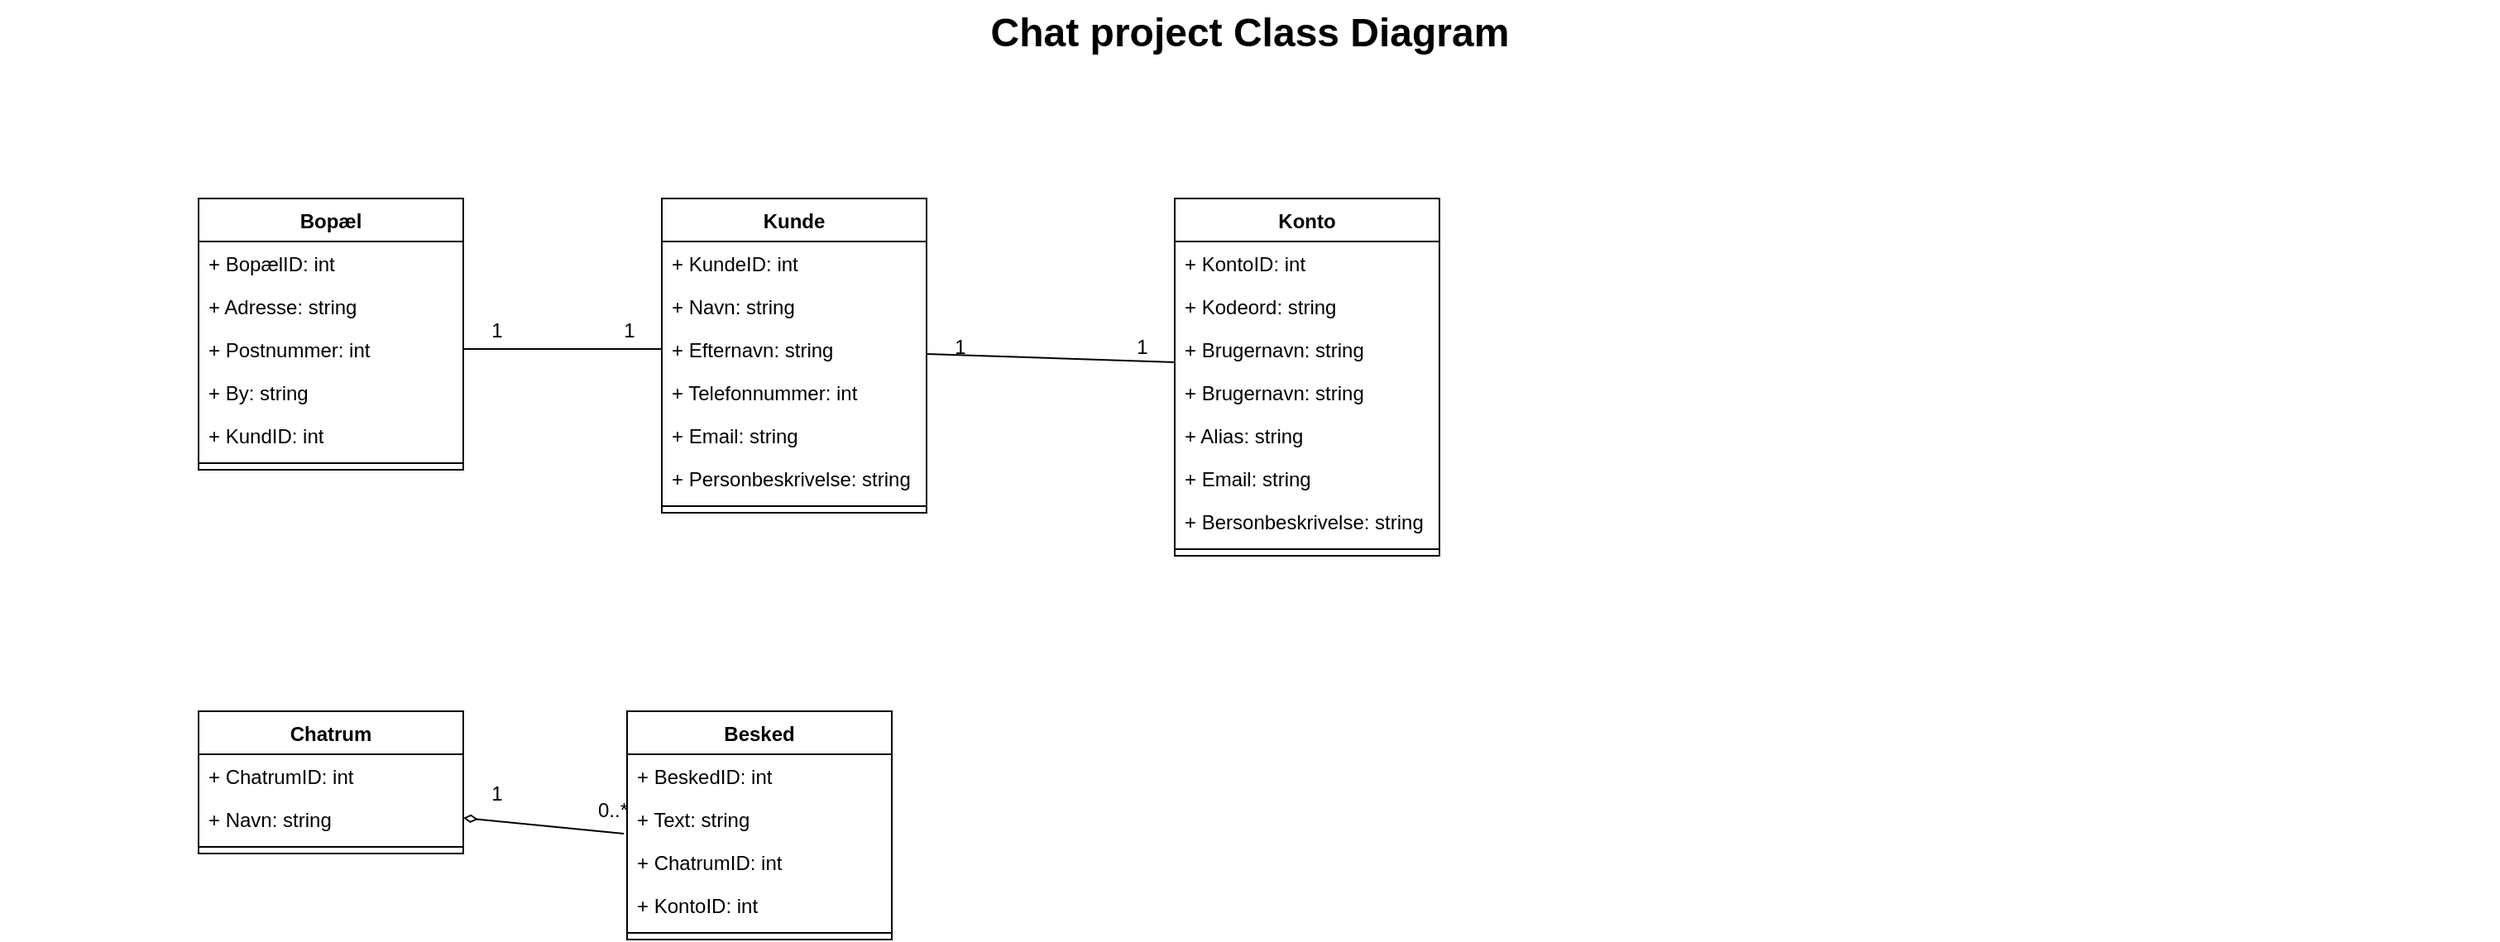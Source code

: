 <mxfile version="20.4.0" type="device"><diagram name="Page-1" id="929967ad-93f9-6ef4-fab6-5d389245f69c"><mxGraphModel dx="1422" dy="716" grid="1" gridSize="10" guides="1" tooltips="1" connect="1" arrows="1" fold="1" page="1" pageScale="1.5" pageWidth="1169" pageHeight="826" background="none" math="0" shadow="0"><root><mxCell id="0" style=";html=1;"/><mxCell id="1" style=";html=1;" parent="0"/><mxCell id="1672d66443f91eb5-23" value="Chat project Class Diagram" style="text;strokeColor=none;fillColor=none;html=1;fontSize=24;fontStyle=1;verticalAlign=middle;align=center;" parent="1" vertex="1"><mxGeometry x="120" y="40" width="1510" height="40" as="geometry"/></mxCell><mxCell id="joHFxWC40fPWA_KKgovf-5" value="Bopæl" style="swimlane;fontStyle=1;align=center;verticalAlign=top;childLayout=stackLayout;horizontal=1;startSize=26;horizontalStack=0;resizeParent=1;resizeParentMax=0;resizeLast=0;collapsible=1;marginBottom=0;" vertex="1" parent="1"><mxGeometry x="240" y="160" width="160" height="164" as="geometry"/></mxCell><mxCell id="joHFxWC40fPWA_KKgovf-9" value="+ BopælID: int" style="text;strokeColor=none;fillColor=none;align=left;verticalAlign=top;spacingLeft=4;spacingRight=4;overflow=hidden;rotatable=0;points=[[0,0.5],[1,0.5]];portConstraint=eastwest;" vertex="1" parent="joHFxWC40fPWA_KKgovf-5"><mxGeometry y="26" width="160" height="26" as="geometry"/></mxCell><mxCell id="joHFxWC40fPWA_KKgovf-6" value="+ Adresse: string" style="text;strokeColor=none;fillColor=none;align=left;verticalAlign=top;spacingLeft=4;spacingRight=4;overflow=hidden;rotatable=0;points=[[0,0.5],[1,0.5]];portConstraint=eastwest;" vertex="1" parent="joHFxWC40fPWA_KKgovf-5"><mxGeometry y="52" width="160" height="26" as="geometry"/></mxCell><mxCell id="joHFxWC40fPWA_KKgovf-10" value="+ Postnummer: int" style="text;strokeColor=none;fillColor=none;align=left;verticalAlign=top;spacingLeft=4;spacingRight=4;overflow=hidden;rotatable=0;points=[[0,0.5],[1,0.5]];portConstraint=eastwest;" vertex="1" parent="joHFxWC40fPWA_KKgovf-5"><mxGeometry y="78" width="160" height="26" as="geometry"/></mxCell><mxCell id="joHFxWC40fPWA_KKgovf-12" value="+ By: string" style="text;strokeColor=none;fillColor=none;align=left;verticalAlign=top;spacingLeft=4;spacingRight=4;overflow=hidden;rotatable=0;points=[[0,0.5],[1,0.5]];portConstraint=eastwest;" vertex="1" parent="joHFxWC40fPWA_KKgovf-5"><mxGeometry y="104" width="160" height="26" as="geometry"/></mxCell><mxCell id="joHFxWC40fPWA_KKgovf-11" value="+ KundID: int" style="text;strokeColor=none;fillColor=none;align=left;verticalAlign=top;spacingLeft=4;spacingRight=4;overflow=hidden;rotatable=0;points=[[0,0.5],[1,0.5]];portConstraint=eastwest;" vertex="1" parent="joHFxWC40fPWA_KKgovf-5"><mxGeometry y="130" width="160" height="26" as="geometry"/></mxCell><mxCell id="joHFxWC40fPWA_KKgovf-7" value="" style="line;strokeWidth=1;fillColor=none;align=left;verticalAlign=middle;spacingTop=-1;spacingLeft=3;spacingRight=3;rotatable=0;labelPosition=right;points=[];portConstraint=eastwest;strokeColor=inherit;" vertex="1" parent="joHFxWC40fPWA_KKgovf-5"><mxGeometry y="156" width="160" height="8" as="geometry"/></mxCell><mxCell id="joHFxWC40fPWA_KKgovf-13" value="Kunde" style="swimlane;fontStyle=1;align=center;verticalAlign=top;childLayout=stackLayout;horizontal=1;startSize=26;horizontalStack=0;resizeParent=1;resizeParentMax=0;resizeLast=0;collapsible=1;marginBottom=0;" vertex="1" parent="1"><mxGeometry x="520" y="160" width="160" height="190" as="geometry"/></mxCell><mxCell id="joHFxWC40fPWA_KKgovf-14" value="+ KundeID: int" style="text;strokeColor=none;fillColor=none;align=left;verticalAlign=top;spacingLeft=4;spacingRight=4;overflow=hidden;rotatable=0;points=[[0,0.5],[1,0.5]];portConstraint=eastwest;" vertex="1" parent="joHFxWC40fPWA_KKgovf-13"><mxGeometry y="26" width="160" height="26" as="geometry"/></mxCell><mxCell id="joHFxWC40fPWA_KKgovf-15" value="+ Navn: string" style="text;strokeColor=none;fillColor=none;align=left;verticalAlign=top;spacingLeft=4;spacingRight=4;overflow=hidden;rotatable=0;points=[[0,0.5],[1,0.5]];portConstraint=eastwest;" vertex="1" parent="joHFxWC40fPWA_KKgovf-13"><mxGeometry y="52" width="160" height="26" as="geometry"/></mxCell><mxCell id="joHFxWC40fPWA_KKgovf-16" value="+ Efternavn: string" style="text;strokeColor=none;fillColor=none;align=left;verticalAlign=top;spacingLeft=4;spacingRight=4;overflow=hidden;rotatable=0;points=[[0,0.5],[1,0.5]];portConstraint=eastwest;" vertex="1" parent="joHFxWC40fPWA_KKgovf-13"><mxGeometry y="78" width="160" height="26" as="geometry"/></mxCell><mxCell id="joHFxWC40fPWA_KKgovf-17" value="+ Telefonnummer: int" style="text;strokeColor=none;fillColor=none;align=left;verticalAlign=top;spacingLeft=4;spacingRight=4;overflow=hidden;rotatable=0;points=[[0,0.5],[1,0.5]];portConstraint=eastwest;" vertex="1" parent="joHFxWC40fPWA_KKgovf-13"><mxGeometry y="104" width="160" height="26" as="geometry"/></mxCell><mxCell id="joHFxWC40fPWA_KKgovf-18" value="+ Email: string" style="text;strokeColor=none;fillColor=none;align=left;verticalAlign=top;spacingLeft=4;spacingRight=4;overflow=hidden;rotatable=0;points=[[0,0.5],[1,0.5]];portConstraint=eastwest;" vertex="1" parent="joHFxWC40fPWA_KKgovf-13"><mxGeometry y="130" width="160" height="26" as="geometry"/></mxCell><mxCell id="joHFxWC40fPWA_KKgovf-20" value="+ Personbeskrivelse: string" style="text;strokeColor=none;fillColor=none;align=left;verticalAlign=top;spacingLeft=4;spacingRight=4;overflow=hidden;rotatable=0;points=[[0,0.5],[1,0.5]];portConstraint=eastwest;" vertex="1" parent="joHFxWC40fPWA_KKgovf-13"><mxGeometry y="156" width="160" height="26" as="geometry"/></mxCell><mxCell id="joHFxWC40fPWA_KKgovf-19" value="" style="line;strokeWidth=1;fillColor=none;align=left;verticalAlign=middle;spacingTop=-1;spacingLeft=3;spacingRight=3;rotatable=0;labelPosition=right;points=[];portConstraint=eastwest;strokeColor=inherit;" vertex="1" parent="joHFxWC40fPWA_KKgovf-13"><mxGeometry y="182" width="160" height="8" as="geometry"/></mxCell><mxCell id="joHFxWC40fPWA_KKgovf-21" value="Konto" style="swimlane;fontStyle=1;align=center;verticalAlign=top;childLayout=stackLayout;horizontal=1;startSize=26;horizontalStack=0;resizeParent=1;resizeParentMax=0;resizeLast=0;collapsible=1;marginBottom=0;" vertex="1" parent="1"><mxGeometry x="830" y="160" width="160" height="216" as="geometry"/></mxCell><mxCell id="joHFxWC40fPWA_KKgovf-22" value="+ KontoID: int" style="text;strokeColor=none;fillColor=none;align=left;verticalAlign=top;spacingLeft=4;spacingRight=4;overflow=hidden;rotatable=0;points=[[0,0.5],[1,0.5]];portConstraint=eastwest;" vertex="1" parent="joHFxWC40fPWA_KKgovf-21"><mxGeometry y="26" width="160" height="26" as="geometry"/></mxCell><mxCell id="joHFxWC40fPWA_KKgovf-23" value="+ Kodeord: string" style="text;strokeColor=none;fillColor=none;align=left;verticalAlign=top;spacingLeft=4;spacingRight=4;overflow=hidden;rotatable=0;points=[[0,0.5],[1,0.5]];portConstraint=eastwest;" vertex="1" parent="joHFxWC40fPWA_KKgovf-21"><mxGeometry y="52" width="160" height="26" as="geometry"/></mxCell><mxCell id="joHFxWC40fPWA_KKgovf-47" value="+ Brugernavn: string" style="text;strokeColor=none;fillColor=none;align=left;verticalAlign=top;spacingLeft=4;spacingRight=4;overflow=hidden;rotatable=0;points=[[0,0.5],[1,0.5]];portConstraint=eastwest;" vertex="1" parent="joHFxWC40fPWA_KKgovf-21"><mxGeometry y="78" width="160" height="26" as="geometry"/></mxCell><mxCell id="joHFxWC40fPWA_KKgovf-24" value="+ Brugernavn: string" style="text;strokeColor=none;fillColor=none;align=left;verticalAlign=top;spacingLeft=4;spacingRight=4;overflow=hidden;rotatable=0;points=[[0,0.5],[1,0.5]];portConstraint=eastwest;" vertex="1" parent="joHFxWC40fPWA_KKgovf-21"><mxGeometry y="104" width="160" height="26" as="geometry"/></mxCell><mxCell id="joHFxWC40fPWA_KKgovf-25" value="+ Alias: string" style="text;strokeColor=none;fillColor=none;align=left;verticalAlign=top;spacingLeft=4;spacingRight=4;overflow=hidden;rotatable=0;points=[[0,0.5],[1,0.5]];portConstraint=eastwest;" vertex="1" parent="joHFxWC40fPWA_KKgovf-21"><mxGeometry y="130" width="160" height="26" as="geometry"/></mxCell><mxCell id="joHFxWC40fPWA_KKgovf-26" value="+ Email: string" style="text;strokeColor=none;fillColor=none;align=left;verticalAlign=top;spacingLeft=4;spacingRight=4;overflow=hidden;rotatable=0;points=[[0,0.5],[1,0.5]];portConstraint=eastwest;" vertex="1" parent="joHFxWC40fPWA_KKgovf-21"><mxGeometry y="156" width="160" height="26" as="geometry"/></mxCell><mxCell id="joHFxWC40fPWA_KKgovf-27" value="+ Bersonbeskrivelse: string" style="text;strokeColor=none;fillColor=none;align=left;verticalAlign=top;spacingLeft=4;spacingRight=4;overflow=hidden;rotatable=0;points=[[0,0.5],[1,0.5]];portConstraint=eastwest;" vertex="1" parent="joHFxWC40fPWA_KKgovf-21"><mxGeometry y="182" width="160" height="26" as="geometry"/></mxCell><mxCell id="joHFxWC40fPWA_KKgovf-28" value="" style="line;strokeWidth=1;fillColor=none;align=left;verticalAlign=middle;spacingTop=-1;spacingLeft=3;spacingRight=3;rotatable=0;labelPosition=right;points=[];portConstraint=eastwest;strokeColor=inherit;" vertex="1" parent="joHFxWC40fPWA_KKgovf-21"><mxGeometry y="208" width="160" height="8" as="geometry"/></mxCell><mxCell id="joHFxWC40fPWA_KKgovf-30" value="Chatrum" style="swimlane;fontStyle=1;align=center;verticalAlign=top;childLayout=stackLayout;horizontal=1;startSize=26;horizontalStack=0;resizeParent=1;resizeParentMax=0;resizeLast=0;collapsible=1;marginBottom=0;" vertex="1" parent="1"><mxGeometry x="240" y="470" width="160" height="86" as="geometry"/></mxCell><mxCell id="joHFxWC40fPWA_KKgovf-31" value="+ ChatrumID: int" style="text;strokeColor=none;fillColor=none;align=left;verticalAlign=top;spacingLeft=4;spacingRight=4;overflow=hidden;rotatable=0;points=[[0,0.5],[1,0.5]];portConstraint=eastwest;" vertex="1" parent="joHFxWC40fPWA_KKgovf-30"><mxGeometry y="26" width="160" height="26" as="geometry"/></mxCell><mxCell id="joHFxWC40fPWA_KKgovf-32" value="+ Navn: string" style="text;strokeColor=none;fillColor=none;align=left;verticalAlign=top;spacingLeft=4;spacingRight=4;overflow=hidden;rotatable=0;points=[[0,0.5],[1,0.5]];portConstraint=eastwest;" vertex="1" parent="joHFxWC40fPWA_KKgovf-30"><mxGeometry y="52" width="160" height="26" as="geometry"/></mxCell><mxCell id="joHFxWC40fPWA_KKgovf-36" value="" style="line;strokeWidth=1;fillColor=none;align=left;verticalAlign=middle;spacingTop=-1;spacingLeft=3;spacingRight=3;rotatable=0;labelPosition=right;points=[];portConstraint=eastwest;strokeColor=inherit;" vertex="1" parent="joHFxWC40fPWA_KKgovf-30"><mxGeometry y="78" width="160" height="8" as="geometry"/></mxCell><mxCell id="joHFxWC40fPWA_KKgovf-37" value="Besked" style="swimlane;fontStyle=1;align=center;verticalAlign=top;childLayout=stackLayout;horizontal=1;startSize=26;horizontalStack=0;resizeParent=1;resizeParentMax=0;resizeLast=0;collapsible=1;marginBottom=0;" vertex="1" parent="1"><mxGeometry x="499" y="470" width="160" height="138" as="geometry"/></mxCell><mxCell id="joHFxWC40fPWA_KKgovf-38" value="+ BeskedID: int" style="text;strokeColor=none;fillColor=none;align=left;verticalAlign=top;spacingLeft=4;spacingRight=4;overflow=hidden;rotatable=0;points=[[0,0.5],[1,0.5]];portConstraint=eastwest;" vertex="1" parent="joHFxWC40fPWA_KKgovf-37"><mxGeometry y="26" width="160" height="26" as="geometry"/></mxCell><mxCell id="joHFxWC40fPWA_KKgovf-39" value="+ Text: string" style="text;strokeColor=none;fillColor=none;align=left;verticalAlign=top;spacingLeft=4;spacingRight=4;overflow=hidden;rotatable=0;points=[[0,0.5],[1,0.5]];portConstraint=eastwest;" vertex="1" parent="joHFxWC40fPWA_KKgovf-37"><mxGeometry y="52" width="160" height="26" as="geometry"/></mxCell><mxCell id="joHFxWC40fPWA_KKgovf-41" value="+ ChatrumID: int" style="text;strokeColor=none;fillColor=none;align=left;verticalAlign=top;spacingLeft=4;spacingRight=4;overflow=hidden;rotatable=0;points=[[0,0.5],[1,0.5]];portConstraint=eastwest;" vertex="1" parent="joHFxWC40fPWA_KKgovf-37"><mxGeometry y="78" width="160" height="26" as="geometry"/></mxCell><mxCell id="joHFxWC40fPWA_KKgovf-42" value="+ KontoID: int" style="text;strokeColor=none;fillColor=none;align=left;verticalAlign=top;spacingLeft=4;spacingRight=4;overflow=hidden;rotatable=0;points=[[0,0.5],[1,0.5]];portConstraint=eastwest;" vertex="1" parent="joHFxWC40fPWA_KKgovf-37"><mxGeometry y="104" width="160" height="26" as="geometry"/></mxCell><mxCell id="joHFxWC40fPWA_KKgovf-40" value="" style="line;strokeWidth=1;fillColor=none;align=left;verticalAlign=middle;spacingTop=-1;spacingLeft=3;spacingRight=3;rotatable=0;labelPosition=right;points=[];portConstraint=eastwest;strokeColor=inherit;" vertex="1" parent="joHFxWC40fPWA_KKgovf-37"><mxGeometry y="130" width="160" height="8" as="geometry"/></mxCell><mxCell id="joHFxWC40fPWA_KKgovf-43" value="" style="endArrow=none;html=1;rounded=0;exitX=1;exitY=0.5;exitDx=0;exitDy=0;entryX=0;entryY=0.5;entryDx=0;entryDy=0;" edge="1" parent="1" source="joHFxWC40fPWA_KKgovf-10" target="joHFxWC40fPWA_KKgovf-16"><mxGeometry width="50" height="50" relative="1" as="geometry"><mxPoint x="600" y="420" as="sourcePoint"/><mxPoint x="650" y="370" as="targetPoint"/></mxGeometry></mxCell><mxCell id="joHFxWC40fPWA_KKgovf-44" value="1" style="text;html=1;align=center;verticalAlign=middle;resizable=0;points=[];autosize=1;strokeColor=none;fillColor=none;" vertex="1" parent="1"><mxGeometry x="485" y="225" width="30" height="30" as="geometry"/></mxCell><mxCell id="joHFxWC40fPWA_KKgovf-45" value="1" style="text;html=1;align=center;verticalAlign=middle;resizable=0;points=[];autosize=1;strokeColor=none;fillColor=none;" vertex="1" parent="1"><mxGeometry x="405" y="225" width="30" height="30" as="geometry"/></mxCell><mxCell id="joHFxWC40fPWA_KKgovf-46" value="" style="endArrow=none;html=1;rounded=0;exitX=1;exitY=0.5;exitDx=0;exitDy=0;entryX=0;entryY=0.808;entryDx=0;entryDy=0;entryPerimeter=0;" edge="1" parent="1" target="joHFxWC40fPWA_KKgovf-47"><mxGeometry width="50" height="50" relative="1" as="geometry"><mxPoint x="680" y="254" as="sourcePoint"/><mxPoint x="820" y="260" as="targetPoint"/></mxGeometry></mxCell><mxCell id="joHFxWC40fPWA_KKgovf-48" value="1" style="text;html=1;align=center;verticalAlign=middle;resizable=0;points=[];autosize=1;strokeColor=none;fillColor=none;" vertex="1" parent="1"><mxGeometry x="795" y="235" width="30" height="30" as="geometry"/></mxCell><mxCell id="joHFxWC40fPWA_KKgovf-49" value="1" style="text;html=1;align=center;verticalAlign=middle;resizable=0;points=[];autosize=1;strokeColor=none;fillColor=none;" vertex="1" parent="1"><mxGeometry x="685" y="235" width="30" height="30" as="geometry"/></mxCell><mxCell id="joHFxWC40fPWA_KKgovf-52" value="" style="endArrow=diamondThin;html=1;rounded=0;exitX=-0.012;exitY=-0.154;exitDx=0;exitDy=0;entryX=1;entryY=0.75;entryDx=0;entryDy=0;endFill=0;exitPerimeter=0;strokeWidth=1;" edge="1" parent="1" source="joHFxWC40fPWA_KKgovf-41" target="joHFxWC40fPWA_KKgovf-30"><mxGeometry width="50" height="50" relative="1" as="geometry"><mxPoint x="400" y="520" as="sourcePoint"/><mxPoint x="520" y="520" as="targetPoint"/></mxGeometry></mxCell><mxCell id="joHFxWC40fPWA_KKgovf-53" value="1" style="text;html=1;align=center;verticalAlign=middle;resizable=0;points=[];autosize=1;strokeColor=none;fillColor=none;" vertex="1" parent="1"><mxGeometry x="405" y="505" width="30" height="30" as="geometry"/></mxCell><mxCell id="joHFxWC40fPWA_KKgovf-54" value="0..*" style="text;html=1;align=center;verticalAlign=middle;resizable=0;points=[];autosize=1;strokeColor=none;fillColor=none;" vertex="1" parent="1"><mxGeometry x="470" y="515" width="40" height="30" as="geometry"/></mxCell></root></mxGraphModel></diagram></mxfile>